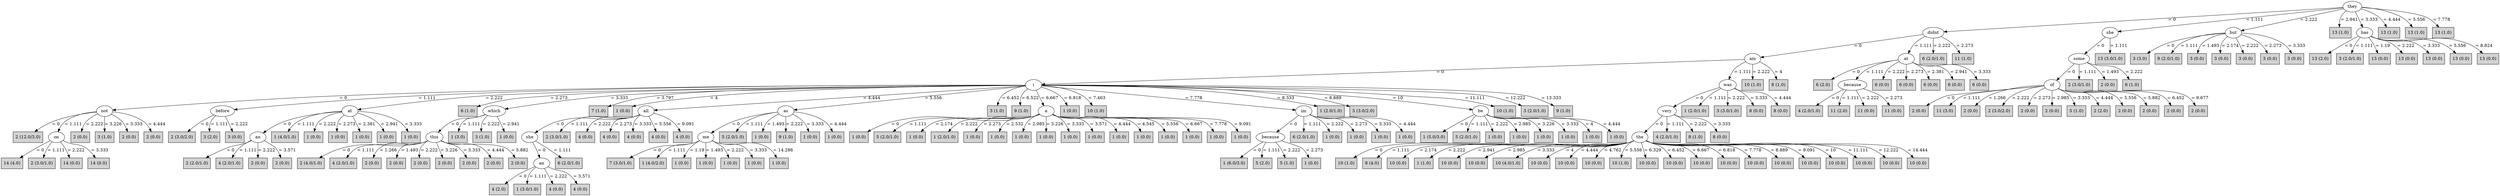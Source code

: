 digraph J48Tree {
N0 [label="they" ]
N0->N1 [label="= 0"]
N1 [label="didnt" ]
N1->N2 [label="= 0"]
N2 [label="am" ]
N2->N3 [label="= 0"]
N3 [label="i" ]
N3->N4 [label="= 0"]
N4 [label="not" ]
N4->N5 [label="= 0"]
N5 [label="2 (12.0/3.0)" shape=box style=filled ]
N4->N6 [label="= 1.111"]
N6 [label="on" ]
N6->N7 [label="= 0"]
N7 [label="14 (4.0)" shape=box style=filled ]
N6->N8 [label="= 1.111"]
N8 [label="2 (3.0/1.0)" shape=box style=filled ]
N6->N9 [label="= 2.222"]
N9 [label="14 (0.0)" shape=box style=filled ]
N6->N10 [label="= 3.333"]
N10 [label="14 (0.0)" shape=box style=filled ]
N4->N11 [label="= 2.222"]
N11 [label="2 (0.0)" shape=box style=filled ]
N4->N12 [label="= 3.226"]
N12 [label="3 (1.0)" shape=box style=filled ]
N4->N13 [label="= 3.333"]
N13 [label="2 (0.0)" shape=box style=filled ]
N4->N14 [label="= 4.444"]
N14 [label="2 (0.0)" shape=box style=filled ]
N3->N15 [label="= 1.111"]
N15 [label="before" ]
N15->N16 [label="= 0"]
N16 [label="2 (3.0/2.0)" shape=box style=filled ]
N15->N17 [label="= 1.111"]
N17 [label="3 (2.0)" shape=box style=filled ]
N15->N18 [label="= 2.222"]
N18 [label="3 (0.0)" shape=box style=filled ]
N3->N19 [label="= 2.222"]
N19 [label="at" ]
N19->N20 [label="= 0"]
N20 [label="an" ]
N20->N21 [label="= 0"]
N21 [label="2 (2.0/1.0)" shape=box style=filled ]
N20->N22 [label="= 1.111"]
N22 [label="4 (2.0/1.0)" shape=box style=filled ]
N20->N23 [label="= 2.222"]
N23 [label="2 (0.0)" shape=box style=filled ]
N20->N24 [label="= 3.571"]
N24 [label="2 (0.0)" shape=box style=filled ]
N19->N25 [label="= 1.111"]
N25 [label="1 (4.0/1.0)" shape=box style=filled ]
N19->N26 [label="= 2.222"]
N26 [label="1 (0.0)" shape=box style=filled ]
N19->N27 [label="= 2.273"]
N27 [label="1 (0.0)" shape=box style=filled ]
N19->N28 [label="= 2.381"]
N28 [label="1 (0.0)" shape=box style=filled ]
N19->N29 [label="= 2.941"]
N29 [label="1 (0.0)" shape=box style=filled ]
N19->N30 [label="= 3.333"]
N30 [label="1 (0.0)" shape=box style=filled ]
N3->N31 [label="= 2.273"]
N31 [label="6 (1.0)" shape=box style=filled ]
N3->N32 [label="= 3.333"]
N32 [label="which" ]
N32->N33 [label="= 0"]
N33 [label="this" ]
N33->N34 [label="= 0"]
N34 [label="2 (4.0/1.0)" shape=box style=filled ]
N33->N35 [label="= 1.111"]
N35 [label="4 (2.0/1.0)" shape=box style=filled ]
N33->N36 [label="= 1.266"]
N36 [label="2 (0.0)" shape=box style=filled ]
N33->N37 [label="= 1.493"]
N37 [label="2 (0.0)" shape=box style=filled ]
N33->N38 [label="= 2.222"]
N38 [label="2 (0.0)" shape=box style=filled ]
N33->N39 [label="= 3.226"]
N39 [label="2 (0.0)" shape=box style=filled ]
N33->N40 [label="= 3.333"]
N40 [label="2 (0.0)" shape=box style=filled ]
N33->N41 [label="= 4.444"]
N41 [label="2 (0.0)" shape=box style=filled ]
N33->N42 [label="= 5.882"]
N42 [label="2 (0.0)" shape=box style=filled ]
N32->N43 [label="= 1.111"]
N43 [label="1 (3.0)" shape=box style=filled ]
N32->N44 [label="= 2.222"]
N44 [label="3 (1.0)" shape=box style=filled ]
N32->N45 [label="= 2.941"]
N45 [label="1 (0.0)" shape=box style=filled ]
N3->N46 [label="= 3.797"]
N46 [label="7 (1.0)" shape=box style=filled ]
N3->N47 [label="= 4"]
N47 [label="1 (0.0)" shape=box style=filled ]
N3->N48 [label="= 4.444"]
N48 [label="all" ]
N48->N49 [label="= 0"]
N49 [label="she" ]
N49->N50 [label="= 0"]
N50 [label="an" ]
N50->N51 [label="= 0"]
N51 [label="4 (2.0)" shape=box style=filled ]
N50->N52 [label="= 1.111"]
N52 [label="1 (3.0/1.0)" shape=box style=filled ]
N50->N53 [label="= 2.222"]
N53 [label="4 (0.0)" shape=box style=filled ]
N50->N54 [label="= 3.571"]
N54 [label="4 (0.0)" shape=box style=filled ]
N49->N55 [label="= 1.111"]
N55 [label="6 (2.0/1.0)" shape=box style=filled ]
N48->N56 [label="= 1.111"]
N56 [label="2 (3.0/1.0)" shape=box style=filled ]
N48->N57 [label="= 2.222"]
N57 [label="4 (0.0)" shape=box style=filled ]
N48->N58 [label="= 2.273"]
N58 [label="4 (0.0)" shape=box style=filled ]
N48->N59 [label="= 3.333"]
N59 [label="4 (0.0)" shape=box style=filled ]
N48->N60 [label="= 5.556"]
N60 [label="4 (0.0)" shape=box style=filled ]
N48->N61 [label="= 9.091"]
N61 [label="4 (0.0)" shape=box style=filled ]
N3->N62 [label="= 5.556"]
N62 [label="as" ]
N62->N63 [label="= 0"]
N63 [label="me" ]
N63->N64 [label="= 0"]
N64 [label="7 (3.0/1.0)" shape=box style=filled ]
N63->N65 [label="= 1.111"]
N65 [label="1 (4.0/2.0)" shape=box style=filled ]
N63->N66 [label="= 1.19"]
N66 [label="1 (0.0)" shape=box style=filled ]
N63->N67 [label="= 1.493"]
N67 [label="1 (0.0)" shape=box style=filled ]
N63->N68 [label="= 2.222"]
N68 [label="1 (0.0)" shape=box style=filled ]
N63->N69 [label="= 3.333"]
N69 [label="1 (0.0)" shape=box style=filled ]
N63->N70 [label="= 14.286"]
N70 [label="1 (0.0)" shape=box style=filled ]
N62->N71 [label="= 1.111"]
N71 [label="5 (2.0/1.0)" shape=box style=filled ]
N62->N72 [label="= 1.493"]
N72 [label="1 (0.0)" shape=box style=filled ]
N62->N73 [label="= 2.222"]
N73 [label="9 (1.0)" shape=box style=filled ]
N62->N74 [label="= 3.333"]
N74 [label="1 (0.0)" shape=box style=filled ]
N62->N75 [label="= 4.444"]
N75 [label="1 (0.0)" shape=box style=filled ]
N3->N76 [label="= 6.452"]
N76 [label="3 (1.0)" shape=box style=filled ]
N3->N77 [label="= 6.522"]
N77 [label="9 (1.0)" shape=box style=filled ]
N3->N78 [label="= 6.667"]
N78 [label="a" ]
N78->N79 [label="= 0"]
N79 [label="1 (0.0)" shape=box style=filled ]
N78->N80 [label="= 1.111"]
N80 [label="5 (2.0/1.0)" shape=box style=filled ]
N78->N81 [label="= 2.174"]
N81 [label="1 (0.0)" shape=box style=filled ]
N78->N82 [label="= 2.222"]
N82 [label="1 (2.0/1.0)" shape=box style=filled ]
N78->N83 [label="= 2.273"]
N83 [label="1 (0.0)" shape=box style=filled ]
N78->N84 [label="= 2.532"]
N84 [label="1 (0.0)" shape=box style=filled ]
N78->N85 [label="= 2.985"]
N85 [label="1 (0.0)" shape=box style=filled ]
N78->N86 [label="= 3.226"]
N86 [label="1 (0.0)" shape=box style=filled ]
N78->N87 [label="= 3.333"]
N87 [label="1 (0.0)" shape=box style=filled ]
N78->N88 [label="= 3.571"]
N88 [label="1 (0.0)" shape=box style=filled ]
N78->N89 [label="= 4.444"]
N89 [label="1 (0.0)" shape=box style=filled ]
N78->N90 [label="= 4.545"]
N90 [label="1 (0.0)" shape=box style=filled ]
N78->N91 [label="= 5.556"]
N91 [label="1 (0.0)" shape=box style=filled ]
N78->N92 [label="= 6.667"]
N92 [label="1 (0.0)" shape=box style=filled ]
N78->N93 [label="= 7.778"]
N93 [label="1 (0.0)" shape=box style=filled ]
N78->N94 [label="= 9.091"]
N94 [label="1 (0.0)" shape=box style=filled ]
N3->N95 [label="= 6.818"]
N95 [label="1 (0.0)" shape=box style=filled ]
N3->N96 [label="= 7.463"]
N96 [label="10 (1.0)" shape=box style=filled ]
N3->N97 [label="= 7.778"]
N97 [label="im" ]
N97->N98 [label="= 0"]
N98 [label="because" ]
N98->N99 [label="= 0"]
N99 [label="1 (6.0/3.0)" shape=box style=filled ]
N98->N100 [label="= 1.111"]
N100 [label="5 (2.0)" shape=box style=filled ]
N98->N101 [label="= 2.222"]
N101 [label="5 (1.0)" shape=box style=filled ]
N98->N102 [label="= 2.273"]
N102 [label="1 (0.0)" shape=box style=filled ]
N97->N103 [label="= 1.111"]
N103 [label="6 (2.0/1.0)" shape=box style=filled ]
N97->N104 [label="= 2.222"]
N104 [label="1 (0.0)" shape=box style=filled ]
N97->N105 [label="= 2.273"]
N105 [label="1 (0.0)" shape=box style=filled ]
N97->N106 [label="= 3.333"]
N106 [label="1 (0.0)" shape=box style=filled ]
N97->N107 [label="= 4.444"]
N107 [label="1 (0.0)" shape=box style=filled ]
N3->N108 [label="= 8.333"]
N108 [label="1 (2.0/1.0)" shape=box style=filled ]
N3->N109 [label="= 8.889"]
N109 [label="3 (3.0/2.0)" shape=box style=filled ]
N3->N110 [label="= 10"]
N110 [label="be" ]
N110->N111 [label="= 0"]
N111 [label="1 (5.0/3.0)" shape=box style=filled ]
N110->N112 [label="= 1.111"]
N112 [label="5 (2.0/1.0)" shape=box style=filled ]
N110->N113 [label="= 2.222"]
N113 [label="1 (0.0)" shape=box style=filled ]
N110->N114 [label="= 2.985"]
N114 [label="1 (0.0)" shape=box style=filled ]
N110->N115 [label="= 3.226"]
N115 [label="1 (0.0)" shape=box style=filled ]
N110->N116 [label="= 3.333"]
N116 [label="1 (0.0)" shape=box style=filled ]
N110->N117 [label="= 4"]
N117 [label="1 (0.0)" shape=box style=filled ]
N110->N118 [label="= 4.444"]
N118 [label="1 (0.0)" shape=box style=filled ]
N3->N119 [label="= 11.111"]
N119 [label="10 (1.0)" shape=box style=filled ]
N3->N120 [label="= 12.222"]
N120 [label="3 (2.0/1.0)" shape=box style=filled ]
N3->N121 [label="= 13.333"]
N121 [label="9 (1.0)" shape=box style=filled ]
N2->N122 [label="= 1.111"]
N122 [label="was" ]
N122->N123 [label="= 0"]
N123 [label="very" ]
N123->N124 [label="= 0"]
N124 [label="the" ]
N124->N125 [label="= 0"]
N125 [label="10 (1.0)" shape=box style=filled ]
N124->N126 [label="= 1.111"]
N126 [label="8 (4.0)" shape=box style=filled ]
N124->N127 [label="= 2.174"]
N127 [label="10 (0.0)" shape=box style=filled ]
N124->N128 [label="= 2.222"]
N128 [label="1 (1.0)" shape=box style=filled ]
N124->N129 [label="= 2.941"]
N129 [label="10 (0.0)" shape=box style=filled ]
N124->N130 [label="= 2.985"]
N130 [label="10 (0.0)" shape=box style=filled ]
N124->N131 [label="= 3.333"]
N131 [label="10 (4.0/1.0)" shape=box style=filled ]
N124->N132 [label="= 4"]
N132 [label="10 (0.0)" shape=box style=filled ]
N124->N133 [label="= 4.444"]
N133 [label="10 (0.0)" shape=box style=filled ]
N124->N134 [label="= 4.762"]
N134 [label="10 (0.0)" shape=box style=filled ]
N124->N135 [label="= 5.556"]
N135 [label="10 (1.0)" shape=box style=filled ]
N124->N136 [label="= 6.329"]
N136 [label="10 (0.0)" shape=box style=filled ]
N124->N137 [label="= 6.452"]
N137 [label="10 (0.0)" shape=box style=filled ]
N124->N138 [label="= 6.667"]
N138 [label="10 (0.0)" shape=box style=filled ]
N124->N139 [label="= 6.818"]
N139 [label="10 (0.0)" shape=box style=filled ]
N124->N140 [label="= 7.778"]
N140 [label="10 (0.0)" shape=box style=filled ]
N124->N141 [label="= 8.889"]
N141 [label="10 (0.0)" shape=box style=filled ]
N124->N142 [label="= 9.091"]
N142 [label="10 (0.0)" shape=box style=filled ]
N124->N143 [label="= 10"]
N143 [label="10 (0.0)" shape=box style=filled ]
N124->N144 [label="= 11.111"]
N144 [label="10 (0.0)" shape=box style=filled ]
N124->N145 [label="= 12.222"]
N145 [label="10 (0.0)" shape=box style=filled ]
N124->N146 [label="= 14.444"]
N146 [label="10 (0.0)" shape=box style=filled ]
N123->N147 [label="= 1.111"]
N147 [label="4 (2.0/1.0)" shape=box style=filled ]
N123->N148 [label="= 2.222"]
N148 [label="8 (1.0)" shape=box style=filled ]
N123->N149 [label="= 3.333"]
N149 [label="8 (0.0)" shape=box style=filled ]
N122->N150 [label="= 1.111"]
N150 [label="1 (2.0/1.0)" shape=box style=filled ]
N122->N151 [label="= 2.222"]
N151 [label="3 (3.0/1.0)" shape=box style=filled ]
N122->N152 [label="= 3.333"]
N152 [label="8 (0.0)" shape=box style=filled ]
N122->N153 [label="= 4.444"]
N153 [label="8 (0.0)" shape=box style=filled ]
N2->N154 [label="= 2.222"]
N154 [label="10 (1.0)" shape=box style=filled ]
N2->N155 [label="= 4"]
N155 [label="8 (1.0)" shape=box style=filled ]
N1->N156 [label="= 1.111"]
N156 [label="at" ]
N156->N157 [label="= 0"]
N157 [label="6 (2.0)" shape=box style=filled ]
N156->N158 [label="= 1.111"]
N158 [label="because" ]
N158->N159 [label="= 0"]
N159 [label="4 (2.0/1.0)" shape=box style=filled ]
N158->N160 [label="= 1.111"]
N160 [label="11 (2.0)" shape=box style=filled ]
N158->N161 [label="= 2.222"]
N161 [label="11 (0.0)" shape=box style=filled ]
N158->N162 [label="= 2.273"]
N162 [label="11 (0.0)" shape=box style=filled ]
N156->N163 [label="= 2.222"]
N163 [label="6 (0.0)" shape=box style=filled ]
N156->N164 [label="= 2.273"]
N164 [label="6 (0.0)" shape=box style=filled ]
N156->N165 [label="= 2.381"]
N165 [label="6 (0.0)" shape=box style=filled ]
N156->N166 [label="= 2.941"]
N166 [label="6 (0.0)" shape=box style=filled ]
N156->N167 [label="= 3.333"]
N167 [label="6 (0.0)" shape=box style=filled ]
N1->N168 [label="= 2.222"]
N168 [label="6 (2.0/1.0)" shape=box style=filled ]
N1->N169 [label="= 2.273"]
N169 [label="11 (1.0)" shape=box style=filled ]
N0->N170 [label="= 1.111"]
N170 [label="she" ]
N170->N171 [label="= 0"]
N171 [label="some" ]
N171->N172 [label="= 0"]
N172 [label="of" ]
N172->N173 [label="= 0"]
N173 [label="2 (0.0)" shape=box style=filled ]
N172->N174 [label="= 1.111"]
N174 [label="11 (3.0)" shape=box style=filled ]
N172->N175 [label="= 1.266"]
N175 [label="2 (0.0)" shape=box style=filled ]
N172->N176 [label="= 2.222"]
N176 [label="2 (3.0/2.0)" shape=box style=filled ]
N172->N177 [label="= 2.273"]
N177 [label="2 (0.0)" shape=box style=filled ]
N172->N178 [label="= 2.985"]
N178 [label="2 (0.0)" shape=box style=filled ]
N172->N179 [label="= 3.333"]
N179 [label="5 (1.0)" shape=box style=filled ]
N172->N180 [label="= 4.444"]
N180 [label="2 (2.0)" shape=box style=filled ]
N172->N181 [label="= 5.556"]
N181 [label="2 (0.0)" shape=box style=filled ]
N172->N182 [label="= 5.882"]
N182 [label="2 (0.0)" shape=box style=filled ]
N172->N183 [label="= 6.452"]
N183 [label="2 (0.0)" shape=box style=filled ]
N172->N184 [label="= 9.677"]
N184 [label="2 (0.0)" shape=box style=filled ]
N171->N185 [label="= 1.111"]
N185 [label="2 (3.0/1.0)" shape=box style=filled ]
N171->N186 [label="= 1.493"]
N186 [label="2 (0.0)" shape=box style=filled ]
N171->N187 [label="= 2.222"]
N187 [label="6 (1.0)" shape=box style=filled ]
N170->N188 [label="= 1.111"]
N188 [label="13 (3.0/1.0)" shape=box style=filled ]
N0->N189 [label="= 2.222"]
N189 [label="but" ]
N189->N190 [label="= 0"]
N190 [label="3 (3.0)" shape=box style=filled ]
N189->N191 [label="= 1.111"]
N191 [label="9 (2.0/1.0)" shape=box style=filled ]
N189->N192 [label="= 1.493"]
N192 [label="3 (0.0)" shape=box style=filled ]
N189->N193 [label="= 2.174"]
N193 [label="3 (0.0)" shape=box style=filled ]
N189->N194 [label="= 2.222"]
N194 [label="3 (0.0)" shape=box style=filled ]
N189->N195 [label="= 2.273"]
N195 [label="3 (0.0)" shape=box style=filled ]
N189->N196 [label="= 3.333"]
N196 [label="3 (0.0)" shape=box style=filled ]
N0->N197 [label="= 2.941"]
N197 [label="13 (1.0)" shape=box style=filled ]
N0->N198 [label="= 3.333"]
N198 [label="has" ]
N198->N199 [label="= 0"]
N199 [label="13 (2.0)" shape=box style=filled ]
N198->N200 [label="= 1.111"]
N200 [label="3 (2.0/1.0)" shape=box style=filled ]
N198->N201 [label="= 1.19"]
N201 [label="13 (0.0)" shape=box style=filled ]
N198->N202 [label="= 2.222"]
N202 [label="13 (0.0)" shape=box style=filled ]
N198->N203 [label="= 3.333"]
N203 [label="13 (0.0)" shape=box style=filled ]
N198->N204 [label="= 5.556"]
N204 [label="13 (0.0)" shape=box style=filled ]
N198->N205 [label="= 8.824"]
N205 [label="13 (0.0)" shape=box style=filled ]
N0->N206 [label="= 4.444"]
N206 [label="13 (1.0)" shape=box style=filled ]
N0->N207 [label="= 5.556"]
N207 [label="13 (1.0)" shape=box style=filled ]
N0->N208 [label="= 7.778"]
N208 [label="13 (1.0)" shape=box style=filled ]
}
